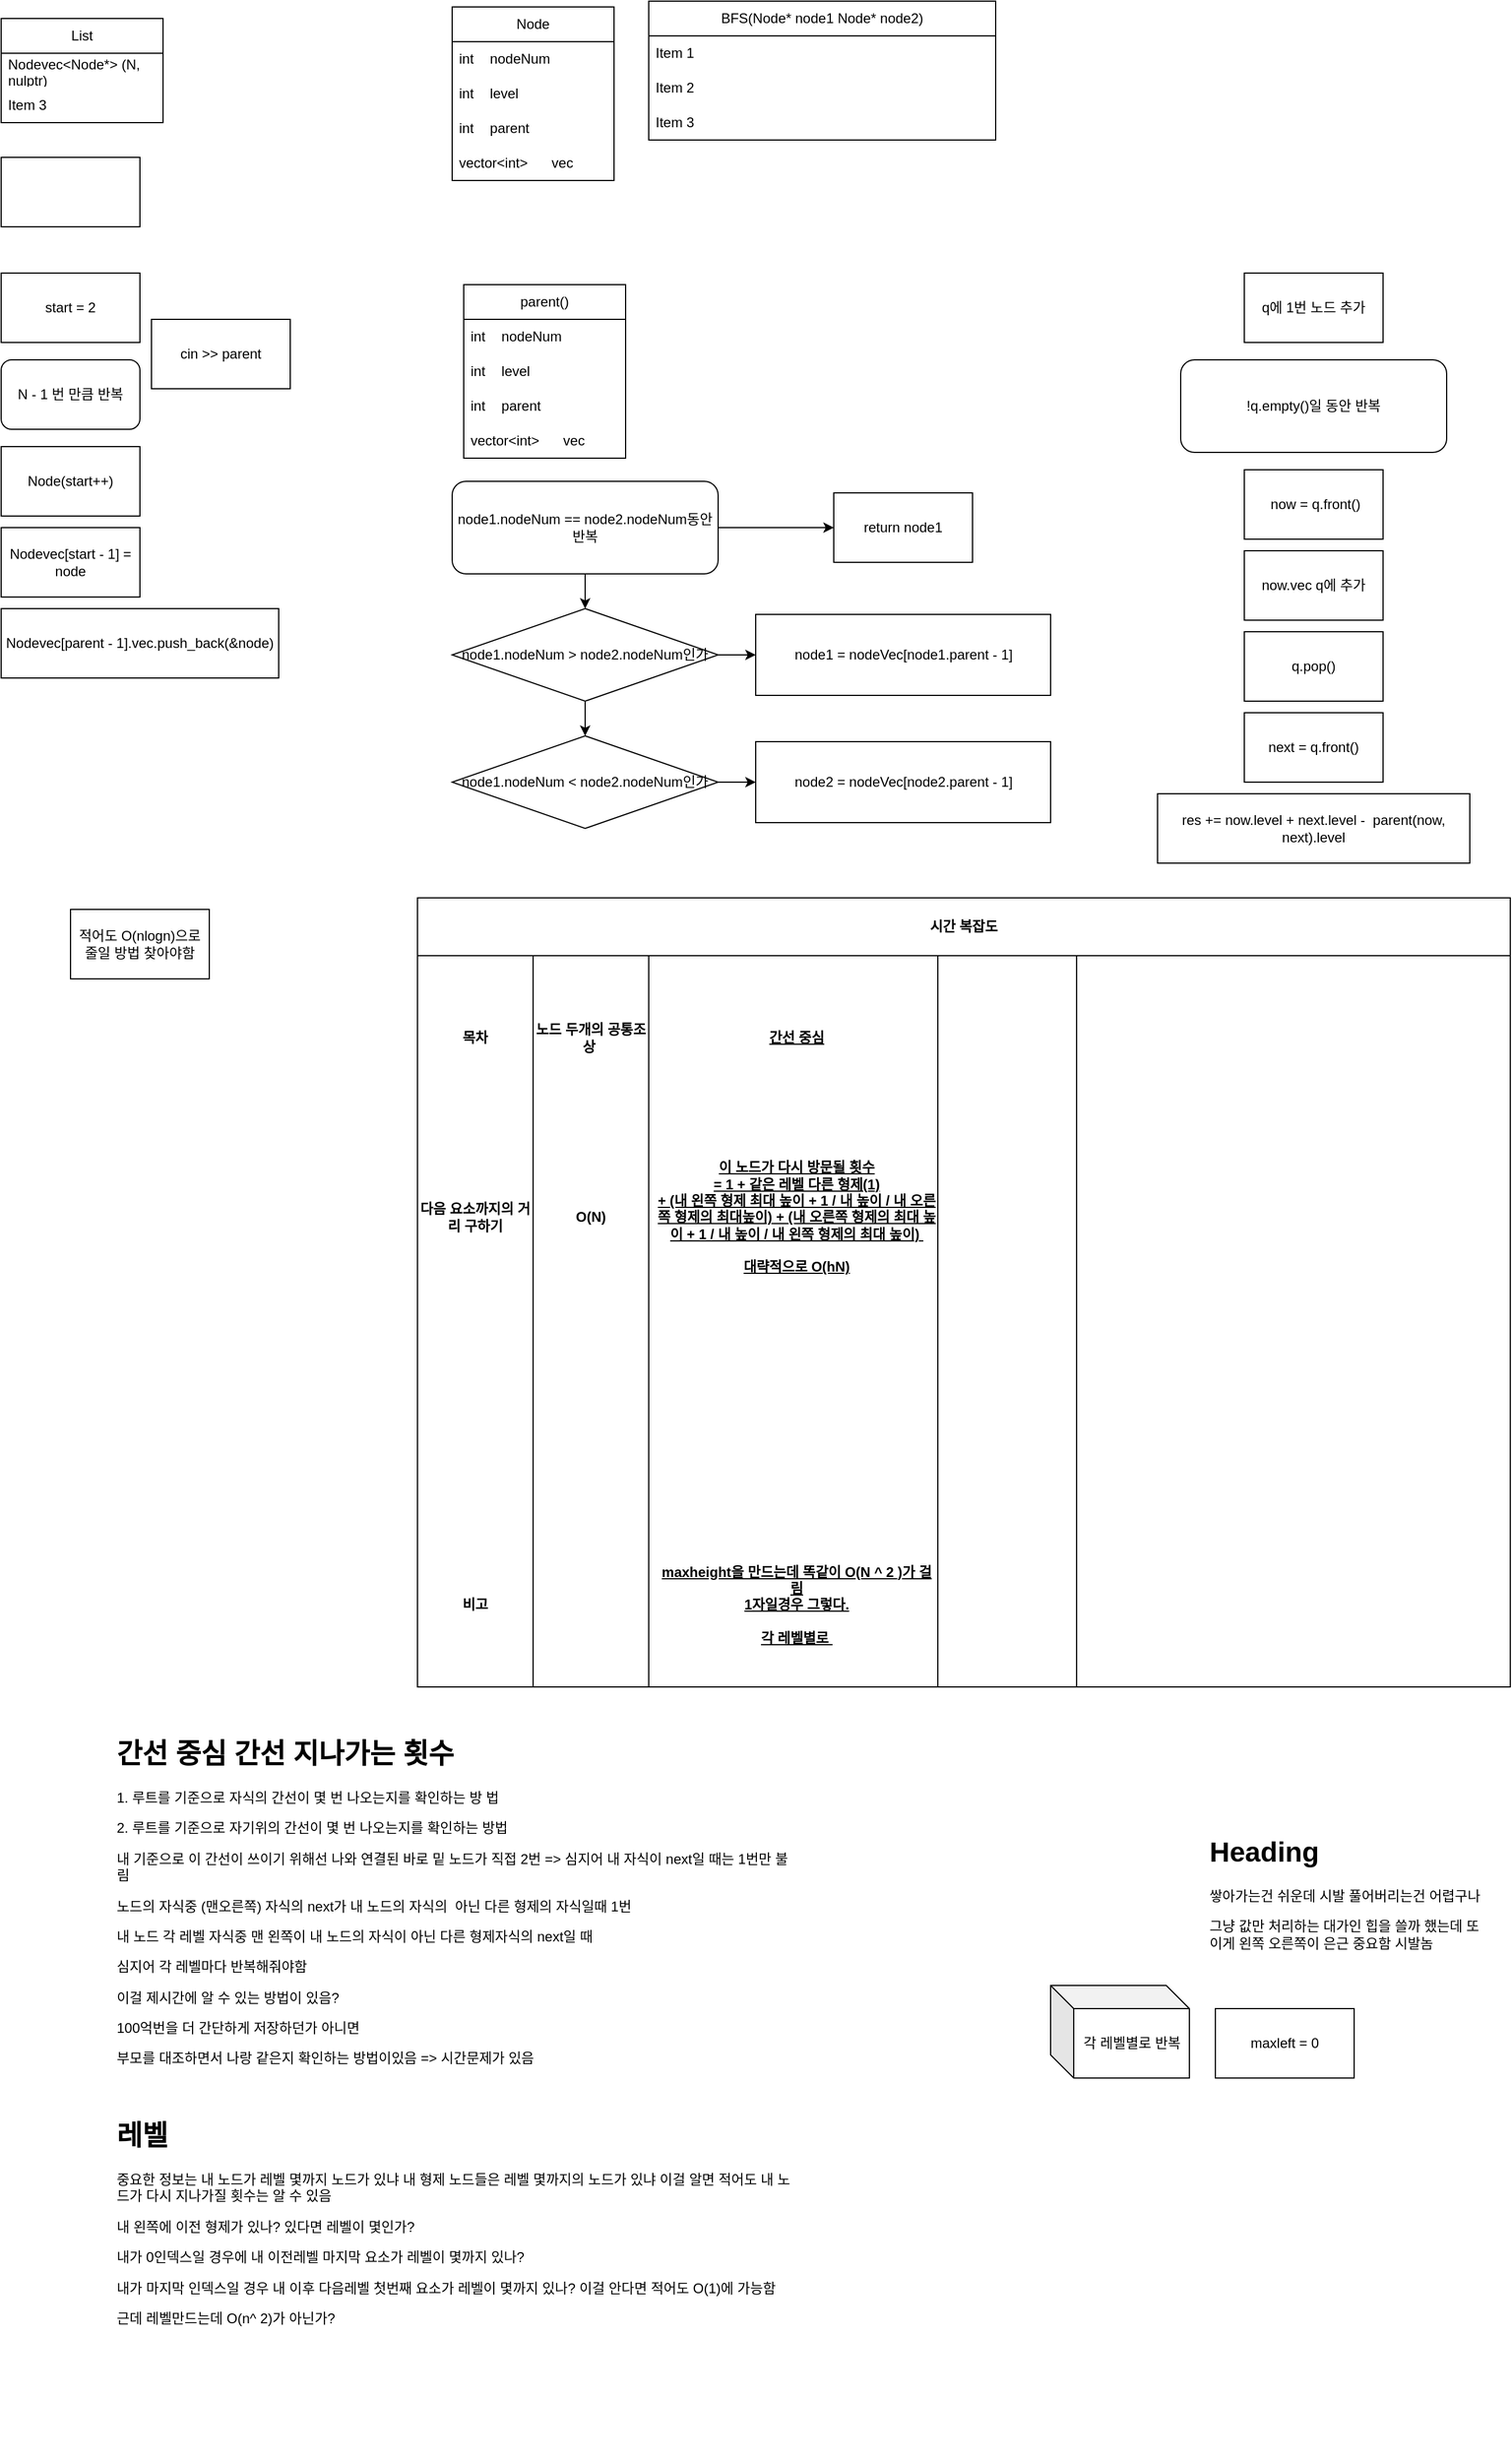 <mxfile version="22.1.2" type="device">
  <diagram name="페이지-1" id="ClO-R2YQsogOa_VZYLcQ">
    <mxGraphModel dx="1106" dy="806" grid="1" gridSize="10" guides="1" tooltips="1" connect="1" arrows="1" fold="1" page="1" pageScale="1" pageWidth="827" pageHeight="1169" math="0" shadow="0">
      <root>
        <mxCell id="0" />
        <mxCell id="1" parent="0" />
        <mxCell id="__8k_Y0SE8ekspQ6roql-2" value="N - 1 번 만큼 반복" style="rounded=1;whiteSpace=wrap;html=1;" vertex="1" parent="1">
          <mxGeometry x="100" y="325" width="120" height="60" as="geometry" />
        </mxCell>
        <mxCell id="__8k_Y0SE8ekspQ6roql-3" value="BFS(Node* node1 Node* node2)" style="swimlane;fontStyle=0;childLayout=stackLayout;horizontal=1;startSize=30;horizontalStack=0;resizeParent=1;resizeParentMax=0;resizeLast=0;collapsible=1;marginBottom=0;whiteSpace=wrap;html=1;" vertex="1" parent="1">
          <mxGeometry x="660" y="15" width="300" height="120" as="geometry" />
        </mxCell>
        <mxCell id="__8k_Y0SE8ekspQ6roql-4" value="Item 1" style="text;strokeColor=none;fillColor=none;align=left;verticalAlign=middle;spacingLeft=4;spacingRight=4;overflow=hidden;points=[[0,0.5],[1,0.5]];portConstraint=eastwest;rotatable=0;whiteSpace=wrap;html=1;" vertex="1" parent="__8k_Y0SE8ekspQ6roql-3">
          <mxGeometry y="30" width="300" height="30" as="geometry" />
        </mxCell>
        <mxCell id="__8k_Y0SE8ekspQ6roql-5" value="Item 2" style="text;strokeColor=none;fillColor=none;align=left;verticalAlign=middle;spacingLeft=4;spacingRight=4;overflow=hidden;points=[[0,0.5],[1,0.5]];portConstraint=eastwest;rotatable=0;whiteSpace=wrap;html=1;" vertex="1" parent="__8k_Y0SE8ekspQ6roql-3">
          <mxGeometry y="60" width="300" height="30" as="geometry" />
        </mxCell>
        <mxCell id="__8k_Y0SE8ekspQ6roql-6" value="Item 3" style="text;strokeColor=none;fillColor=none;align=left;verticalAlign=middle;spacingLeft=4;spacingRight=4;overflow=hidden;points=[[0,0.5],[1,0.5]];portConstraint=eastwest;rotatable=0;whiteSpace=wrap;html=1;" vertex="1" parent="__8k_Y0SE8ekspQ6roql-3">
          <mxGeometry y="90" width="300" height="30" as="geometry" />
        </mxCell>
        <mxCell id="__8k_Y0SE8ekspQ6roql-7" value="Node" style="swimlane;fontStyle=0;childLayout=stackLayout;horizontal=1;startSize=30;horizontalStack=0;resizeParent=1;resizeParentMax=0;resizeLast=0;collapsible=1;marginBottom=0;whiteSpace=wrap;html=1;" vertex="1" parent="1">
          <mxGeometry x="490" y="20" width="140" height="150" as="geometry" />
        </mxCell>
        <mxCell id="__8k_Y0SE8ekspQ6roql-8" value="int&lt;span style=&quot;white-space: pre;&quot;&gt;&#x9;&lt;/span&gt;nodeNum&amp;nbsp;" style="text;strokeColor=none;fillColor=none;align=left;verticalAlign=middle;spacingLeft=4;spacingRight=4;overflow=hidden;points=[[0,0.5],[1,0.5]];portConstraint=eastwest;rotatable=0;whiteSpace=wrap;html=1;" vertex="1" parent="__8k_Y0SE8ekspQ6roql-7">
          <mxGeometry y="30" width="140" height="30" as="geometry" />
        </mxCell>
        <mxCell id="__8k_Y0SE8ekspQ6roql-31" value="int&lt;span style=&quot;white-space: pre;&quot;&gt;&#x9;&lt;/span&gt;level&amp;nbsp;" style="text;strokeColor=none;fillColor=none;align=left;verticalAlign=middle;spacingLeft=4;spacingRight=4;overflow=hidden;points=[[0,0.5],[1,0.5]];portConstraint=eastwest;rotatable=0;whiteSpace=wrap;html=1;" vertex="1" parent="__8k_Y0SE8ekspQ6roql-7">
          <mxGeometry y="60" width="140" height="30" as="geometry" />
        </mxCell>
        <mxCell id="__8k_Y0SE8ekspQ6roql-32" value="int&lt;span style=&quot;white-space: pre;&quot;&gt;&#x9;&lt;/span&gt;parent" style="text;strokeColor=none;fillColor=none;align=left;verticalAlign=middle;spacingLeft=4;spacingRight=4;overflow=hidden;points=[[0,0.5],[1,0.5]];portConstraint=eastwest;rotatable=0;whiteSpace=wrap;html=1;" vertex="1" parent="__8k_Y0SE8ekspQ6roql-7">
          <mxGeometry y="90" width="140" height="30" as="geometry" />
        </mxCell>
        <mxCell id="__8k_Y0SE8ekspQ6roql-9" value="vector&amp;lt;int&amp;gt;&lt;span style=&quot;white-space: pre;&quot;&gt;&#x9;&lt;/span&gt;vec" style="text;strokeColor=none;fillColor=none;align=left;verticalAlign=middle;spacingLeft=4;spacingRight=4;overflow=hidden;points=[[0,0.5],[1,0.5]];portConstraint=eastwest;rotatable=0;whiteSpace=wrap;html=1;" vertex="1" parent="__8k_Y0SE8ekspQ6roql-7">
          <mxGeometry y="120" width="140" height="30" as="geometry" />
        </mxCell>
        <mxCell id="__8k_Y0SE8ekspQ6roql-11" value="start = 2" style="rounded=0;whiteSpace=wrap;html=1;" vertex="1" parent="1">
          <mxGeometry x="100" y="250" width="120" height="60" as="geometry" />
        </mxCell>
        <mxCell id="__8k_Y0SE8ekspQ6roql-12" value="List" style="swimlane;fontStyle=0;childLayout=stackLayout;horizontal=1;startSize=30;horizontalStack=0;resizeParent=1;resizeParentMax=0;resizeLast=0;collapsible=1;marginBottom=0;whiteSpace=wrap;html=1;" vertex="1" parent="1">
          <mxGeometry x="100" y="30" width="140" height="90" as="geometry" />
        </mxCell>
        <mxCell id="__8k_Y0SE8ekspQ6roql-14" value="Nodevec&amp;lt;Node*&amp;gt; (N, nulptr)" style="text;strokeColor=none;fillColor=none;align=left;verticalAlign=middle;spacingLeft=4;spacingRight=4;overflow=hidden;points=[[0,0.5],[1,0.5]];portConstraint=eastwest;rotatable=0;whiteSpace=wrap;html=1;" vertex="1" parent="__8k_Y0SE8ekspQ6roql-12">
          <mxGeometry y="30" width="140" height="30" as="geometry" />
        </mxCell>
        <mxCell id="__8k_Y0SE8ekspQ6roql-15" value="Item 3" style="text;strokeColor=none;fillColor=none;align=left;verticalAlign=middle;spacingLeft=4;spacingRight=4;overflow=hidden;points=[[0,0.5],[1,0.5]];portConstraint=eastwest;rotatable=0;whiteSpace=wrap;html=1;" vertex="1" parent="__8k_Y0SE8ekspQ6roql-12">
          <mxGeometry y="60" width="140" height="30" as="geometry" />
        </mxCell>
        <mxCell id="__8k_Y0SE8ekspQ6roql-16" value="" style="whiteSpace=wrap;html=1;" vertex="1" parent="1">
          <mxGeometry x="100" y="150" width="120" height="60" as="geometry" />
        </mxCell>
        <mxCell id="__8k_Y0SE8ekspQ6roql-17" value="Node(start++)" style="whiteSpace=wrap;html=1;" vertex="1" parent="1">
          <mxGeometry x="100" y="400" width="120" height="60" as="geometry" />
        </mxCell>
        <mxCell id="__8k_Y0SE8ekspQ6roql-18" value="Nodevec[parent - 1].vec.push_back(&amp;amp;node)" style="whiteSpace=wrap;html=1;" vertex="1" parent="1">
          <mxGeometry x="100" y="540" width="240" height="60" as="geometry" />
        </mxCell>
        <mxCell id="__8k_Y0SE8ekspQ6roql-19" value="cin &amp;gt;&amp;gt; parent" style="whiteSpace=wrap;html=1;" vertex="1" parent="1">
          <mxGeometry x="230" y="290" width="120" height="60" as="geometry" />
        </mxCell>
        <mxCell id="__8k_Y0SE8ekspQ6roql-20" value="Nodevec[start - 1] = node" style="whiteSpace=wrap;html=1;" vertex="1" parent="1">
          <mxGeometry x="100" y="470" width="120" height="60" as="geometry" />
        </mxCell>
        <mxCell id="__8k_Y0SE8ekspQ6roql-26" value="" style="edgeStyle=orthogonalEdgeStyle;rounded=0;orthogonalLoop=1;jettySize=auto;html=1;" edge="1" parent="1" source="__8k_Y0SE8ekspQ6roql-23" target="__8k_Y0SE8ekspQ6roql-24">
          <mxGeometry relative="1" as="geometry" />
        </mxCell>
        <mxCell id="__8k_Y0SE8ekspQ6roql-29" value="" style="edgeStyle=orthogonalEdgeStyle;rounded=0;orthogonalLoop=1;jettySize=auto;html=1;" edge="1" parent="1" source="__8k_Y0SE8ekspQ6roql-23" target="__8k_Y0SE8ekspQ6roql-28">
          <mxGeometry relative="1" as="geometry" />
        </mxCell>
        <mxCell id="__8k_Y0SE8ekspQ6roql-23" value="node1.nodeNum == node2.nodeNum동안 반복" style="whiteSpace=wrap;html=1;rounded=1;" vertex="1" parent="1">
          <mxGeometry x="490" y="430" width="230" height="80" as="geometry" />
        </mxCell>
        <mxCell id="__8k_Y0SE8ekspQ6roql-27" value="" style="edgeStyle=orthogonalEdgeStyle;rounded=0;orthogonalLoop=1;jettySize=auto;html=1;" edge="1" parent="1" source="__8k_Y0SE8ekspQ6roql-24" target="__8k_Y0SE8ekspQ6roql-25">
          <mxGeometry relative="1" as="geometry" />
        </mxCell>
        <mxCell id="__8k_Y0SE8ekspQ6roql-35" value="" style="edgeStyle=orthogonalEdgeStyle;rounded=0;orthogonalLoop=1;jettySize=auto;html=1;" edge="1" parent="1" source="__8k_Y0SE8ekspQ6roql-24" target="__8k_Y0SE8ekspQ6roql-30">
          <mxGeometry relative="1" as="geometry" />
        </mxCell>
        <mxCell id="__8k_Y0SE8ekspQ6roql-24" value="node1.nodeNum &amp;gt; node2.nodeNum인가" style="rhombus;whiteSpace=wrap;html=1;" vertex="1" parent="1">
          <mxGeometry x="490" y="540" width="230" height="80" as="geometry" />
        </mxCell>
        <mxCell id="__8k_Y0SE8ekspQ6roql-34" value="" style="edgeStyle=orthogonalEdgeStyle;rounded=0;orthogonalLoop=1;jettySize=auto;html=1;" edge="1" parent="1" source="__8k_Y0SE8ekspQ6roql-25" target="__8k_Y0SE8ekspQ6roql-33">
          <mxGeometry relative="1" as="geometry" />
        </mxCell>
        <mxCell id="__8k_Y0SE8ekspQ6roql-25" value="node1.nodeNum &amp;lt; node2.nodeNum인가" style="rhombus;whiteSpace=wrap;html=1;" vertex="1" parent="1">
          <mxGeometry x="490" y="650" width="230" height="80" as="geometry" />
        </mxCell>
        <mxCell id="__8k_Y0SE8ekspQ6roql-28" value="return node1" style="whiteSpace=wrap;html=1;" vertex="1" parent="1">
          <mxGeometry x="820" y="440" width="120" height="60" as="geometry" />
        </mxCell>
        <mxCell id="__8k_Y0SE8ekspQ6roql-30" value="node1 = nodeVec[node1.parent - 1]" style="whiteSpace=wrap;html=1;" vertex="1" parent="1">
          <mxGeometry x="752.5" y="545" width="255" height="70" as="geometry" />
        </mxCell>
        <mxCell id="__8k_Y0SE8ekspQ6roql-33" value="node2 = nodeVec[node2.parent - 1]" style="whiteSpace=wrap;html=1;" vertex="1" parent="1">
          <mxGeometry x="752.5" y="655" width="255" height="70" as="geometry" />
        </mxCell>
        <mxCell id="__8k_Y0SE8ekspQ6roql-37" value="q에 1번 노드 추가" style="rounded=0;whiteSpace=wrap;html=1;" vertex="1" parent="1">
          <mxGeometry x="1175" y="250" width="120" height="60" as="geometry" />
        </mxCell>
        <mxCell id="__8k_Y0SE8ekspQ6roql-40" value="!q.empty()일 동안 반복" style="whiteSpace=wrap;html=1;rounded=1;" vertex="1" parent="1">
          <mxGeometry x="1120" y="325" width="230" height="80" as="geometry" />
        </mxCell>
        <mxCell id="__8k_Y0SE8ekspQ6roql-41" value="&amp;nbsp;now = q.front()" style="rounded=0;whiteSpace=wrap;html=1;" vertex="1" parent="1">
          <mxGeometry x="1175" y="420" width="120" height="60" as="geometry" />
        </mxCell>
        <mxCell id="__8k_Y0SE8ekspQ6roql-42" value="now.vec q에 추가" style="rounded=0;whiteSpace=wrap;html=1;" vertex="1" parent="1">
          <mxGeometry x="1175" y="490" width="120" height="60" as="geometry" />
        </mxCell>
        <mxCell id="__8k_Y0SE8ekspQ6roql-43" value="q.pop()" style="rounded=0;whiteSpace=wrap;html=1;" vertex="1" parent="1">
          <mxGeometry x="1175" y="560" width="120" height="60" as="geometry" />
        </mxCell>
        <mxCell id="__8k_Y0SE8ekspQ6roql-44" value="next = q.front()" style="whiteSpace=wrap;html=1;" vertex="1" parent="1">
          <mxGeometry x="1175" y="630" width="120" height="60" as="geometry" />
        </mxCell>
        <mxCell id="__8k_Y0SE8ekspQ6roql-45" value="res += now.level + next.level -&amp;nbsp; parent(now, next).level" style="whiteSpace=wrap;html=1;" vertex="1" parent="1">
          <mxGeometry x="1100" y="700" width="270" height="60" as="geometry" />
        </mxCell>
        <mxCell id="__8k_Y0SE8ekspQ6roql-47" value="parent()" style="swimlane;fontStyle=0;childLayout=stackLayout;horizontal=1;startSize=30;horizontalStack=0;resizeParent=1;resizeParentMax=0;resizeLast=0;collapsible=1;marginBottom=0;whiteSpace=wrap;html=1;" vertex="1" parent="1">
          <mxGeometry x="500" y="260" width="140" height="150" as="geometry" />
        </mxCell>
        <mxCell id="__8k_Y0SE8ekspQ6roql-48" value="int&lt;span style=&quot;white-space: pre;&quot;&gt;&#x9;&lt;/span&gt;nodeNum&amp;nbsp;" style="text;strokeColor=none;fillColor=none;align=left;verticalAlign=middle;spacingLeft=4;spacingRight=4;overflow=hidden;points=[[0,0.5],[1,0.5]];portConstraint=eastwest;rotatable=0;whiteSpace=wrap;html=1;" vertex="1" parent="__8k_Y0SE8ekspQ6roql-47">
          <mxGeometry y="30" width="140" height="30" as="geometry" />
        </mxCell>
        <mxCell id="__8k_Y0SE8ekspQ6roql-49" value="int&lt;span style=&quot;white-space: pre;&quot;&gt;&#x9;&lt;/span&gt;level&amp;nbsp;" style="text;strokeColor=none;fillColor=none;align=left;verticalAlign=middle;spacingLeft=4;spacingRight=4;overflow=hidden;points=[[0,0.5],[1,0.5]];portConstraint=eastwest;rotatable=0;whiteSpace=wrap;html=1;" vertex="1" parent="__8k_Y0SE8ekspQ6roql-47">
          <mxGeometry y="60" width="140" height="30" as="geometry" />
        </mxCell>
        <mxCell id="__8k_Y0SE8ekspQ6roql-50" value="int&lt;span style=&quot;white-space: pre;&quot;&gt;&#x9;&lt;/span&gt;parent" style="text;strokeColor=none;fillColor=none;align=left;verticalAlign=middle;spacingLeft=4;spacingRight=4;overflow=hidden;points=[[0,0.5],[1,0.5]];portConstraint=eastwest;rotatable=0;whiteSpace=wrap;html=1;" vertex="1" parent="__8k_Y0SE8ekspQ6roql-47">
          <mxGeometry y="90" width="140" height="30" as="geometry" />
        </mxCell>
        <mxCell id="__8k_Y0SE8ekspQ6roql-51" value="vector&amp;lt;int&amp;gt;&lt;span style=&quot;white-space: pre;&quot;&gt;&#x9;&lt;/span&gt;vec" style="text;strokeColor=none;fillColor=none;align=left;verticalAlign=middle;spacingLeft=4;spacingRight=4;overflow=hidden;points=[[0,0.5],[1,0.5]];portConstraint=eastwest;rotatable=0;whiteSpace=wrap;html=1;" vertex="1" parent="__8k_Y0SE8ekspQ6roql-47">
          <mxGeometry y="120" width="140" height="30" as="geometry" />
        </mxCell>
        <mxCell id="__8k_Y0SE8ekspQ6roql-53" value="적어도 O(nlogn)으로 줄일 방법 찾아야함" style="whiteSpace=wrap;html=1;" vertex="1" parent="1">
          <mxGeometry x="160" y="800" width="120" height="60" as="geometry" />
        </mxCell>
        <mxCell id="__8k_Y0SE8ekspQ6roql-54" value="시간 복잡도" style="shape=table;startSize=50;container=1;collapsible=1;childLayout=tableLayout;fixedRows=3;rowLines=0;fontStyle=1;align=center;resizeLast=1;html=1;whiteSpace=wrap;" vertex="1" parent="1">
          <mxGeometry x="460" y="790" width="945" height="682" as="geometry" />
        </mxCell>
        <mxCell id="__8k_Y0SE8ekspQ6roql-55" style="shape=tableRow;horizontal=0;startSize=0;swimlaneHead=0;swimlaneBody=0;fillColor=none;collapsible=0;dropTarget=0;points=[[0,0.5],[1,0.5]];portConstraint=eastwest;top=0;left=0;right=0;bottom=0;html=1;align=center;" vertex="1" parent="__8k_Y0SE8ekspQ6roql-54">
          <mxGeometry y="50" width="945" height="142" as="geometry" />
        </mxCell>
        <mxCell id="__8k_Y0SE8ekspQ6roql-56" value="목차" style="shape=partialRectangle;connectable=0;fillColor=none;top=0;left=0;bottom=0;right=0;fontStyle=1;overflow=hidden;html=1;whiteSpace=wrap;align=center;" vertex="1" parent="__8k_Y0SE8ekspQ6roql-55">
          <mxGeometry width="100" height="142" as="geometry">
            <mxRectangle width="100" height="142" as="alternateBounds" />
          </mxGeometry>
        </mxCell>
        <mxCell id="__8k_Y0SE8ekspQ6roql-57" value="노드 두개의 공통조상&amp;nbsp;" style="shape=partialRectangle;connectable=0;fillColor=none;top=0;left=0;bottom=0;right=0;fontStyle=1;overflow=hidden;html=1;whiteSpace=wrap;align=center;flipH=1;" vertex="1" parent="__8k_Y0SE8ekspQ6roql-55">
          <mxGeometry x="100" width="100" height="142" as="geometry">
            <mxRectangle width="100" height="142" as="alternateBounds" />
          </mxGeometry>
        </mxCell>
        <mxCell id="__8k_Y0SE8ekspQ6roql-58" value="간선 중심" style="shape=partialRectangle;connectable=0;fillColor=none;top=0;left=0;bottom=0;right=0;align=center;spacingLeft=6;fontStyle=5;overflow=hidden;html=1;whiteSpace=wrap;flipH=1;" vertex="1" parent="__8k_Y0SE8ekspQ6roql-55">
          <mxGeometry x="200" width="250" height="142" as="geometry">
            <mxRectangle width="250" height="142" as="alternateBounds" />
          </mxGeometry>
        </mxCell>
        <mxCell id="__8k_Y0SE8ekspQ6roql-59" value="" style="shape=partialRectangle;connectable=0;fillColor=none;top=0;left=0;bottom=0;right=0;align=center;spacingLeft=6;fontStyle=5;overflow=hidden;html=1;whiteSpace=wrap;flipH=1;" vertex="1" parent="__8k_Y0SE8ekspQ6roql-55">
          <mxGeometry x="450" width="120" height="142" as="geometry">
            <mxRectangle width="120" height="142" as="alternateBounds" />
          </mxGeometry>
        </mxCell>
        <mxCell id="__8k_Y0SE8ekspQ6roql-60" value="" style="shape=partialRectangle;connectable=0;fillColor=none;top=0;left=0;bottom=0;right=0;align=center;spacingLeft=6;fontStyle=5;overflow=hidden;html=1;whiteSpace=wrap;flipH=1;" vertex="1" parent="__8k_Y0SE8ekspQ6roql-55">
          <mxGeometry x="570" width="375" height="142" as="geometry">
            <mxRectangle width="375" height="142" as="alternateBounds" />
          </mxGeometry>
        </mxCell>
        <mxCell id="__8k_Y0SE8ekspQ6roql-64" style="shape=tableRow;horizontal=0;startSize=0;swimlaneHead=0;swimlaneBody=0;fillColor=none;collapsible=0;dropTarget=0;points=[[0,0.5],[1,0.5]];portConstraint=eastwest;top=0;left=0;right=0;bottom=0;html=1;align=center;" vertex="1" parent="__8k_Y0SE8ekspQ6roql-54">
          <mxGeometry y="192" width="945" height="168" as="geometry" />
        </mxCell>
        <mxCell id="__8k_Y0SE8ekspQ6roql-65" value="다음 요소까지의 거리 구하기" style="shape=partialRectangle;connectable=0;fillColor=none;top=0;left=0;bottom=0;right=0;fontStyle=1;overflow=hidden;html=1;whiteSpace=wrap;align=center;" vertex="1" parent="__8k_Y0SE8ekspQ6roql-64">
          <mxGeometry width="100" height="168" as="geometry">
            <mxRectangle width="100" height="168" as="alternateBounds" />
          </mxGeometry>
        </mxCell>
        <mxCell id="__8k_Y0SE8ekspQ6roql-66" value="O(N)" style="shape=partialRectangle;connectable=0;fillColor=none;top=0;left=0;bottom=0;right=0;fontStyle=1;overflow=hidden;html=1;whiteSpace=wrap;align=center;flipH=1;" vertex="1" parent="__8k_Y0SE8ekspQ6roql-64">
          <mxGeometry x="100" width="100" height="168" as="geometry">
            <mxRectangle width="100" height="168" as="alternateBounds" />
          </mxGeometry>
        </mxCell>
        <mxCell id="__8k_Y0SE8ekspQ6roql-67" value="이 노드가 다시 방문될 횟수&lt;br&gt;= 1 + 같은 레벨 다른 형제(1)&lt;br&gt;+ (내 왼쪽 형제 최대 높이 + 1 / 내 높이 / 내 오른쪽 형제의 최대높이) + (내 오른쪽 형제의 최대 높이 + 1 / 내 높이 / 내 왼쪽 형제의 최대 높이)&amp;nbsp;&lt;br&gt;&lt;br&gt;대략적으로 O(hN)" style="shape=partialRectangle;connectable=0;fillColor=none;top=0;left=0;bottom=0;right=0;align=center;spacingLeft=6;fontStyle=5;overflow=hidden;html=1;whiteSpace=wrap;flipH=1;" vertex="1" parent="__8k_Y0SE8ekspQ6roql-64">
          <mxGeometry x="200" width="250" height="168" as="geometry">
            <mxRectangle width="250" height="168" as="alternateBounds" />
          </mxGeometry>
        </mxCell>
        <mxCell id="__8k_Y0SE8ekspQ6roql-68" value="" style="shape=partialRectangle;connectable=0;fillColor=none;top=0;left=0;bottom=0;right=0;align=center;spacingLeft=6;fontStyle=5;overflow=hidden;html=1;whiteSpace=wrap;flipH=1;" vertex="1" parent="__8k_Y0SE8ekspQ6roql-64">
          <mxGeometry x="450" width="120" height="168" as="geometry">
            <mxRectangle width="120" height="168" as="alternateBounds" />
          </mxGeometry>
        </mxCell>
        <mxCell id="__8k_Y0SE8ekspQ6roql-69" value="" style="shape=partialRectangle;connectable=0;fillColor=none;top=0;left=0;bottom=0;right=0;align=center;spacingLeft=6;fontStyle=5;overflow=hidden;html=1;whiteSpace=wrap;flipH=1;" vertex="1" parent="__8k_Y0SE8ekspQ6roql-64">
          <mxGeometry x="570" width="375" height="168" as="geometry">
            <mxRectangle width="375" height="168" as="alternateBounds" />
          </mxGeometry>
        </mxCell>
        <mxCell id="__8k_Y0SE8ekspQ6roql-73" value="" style="shape=tableRow;horizontal=0;startSize=0;swimlaneHead=0;swimlaneBody=0;fillColor=none;collapsible=0;dropTarget=0;points=[[0,0.5],[1,0.5]];portConstraint=eastwest;top=0;left=0;right=0;bottom=0;html=1;align=center;" vertex="1" parent="__8k_Y0SE8ekspQ6roql-54">
          <mxGeometry y="360" width="945" height="179" as="geometry" />
        </mxCell>
        <mxCell id="__8k_Y0SE8ekspQ6roql-74" value="" style="shape=partialRectangle;connectable=0;fillColor=none;top=0;left=0;bottom=0;right=0;fontStyle=1;overflow=hidden;html=1;whiteSpace=wrap;align=center;" vertex="1" parent="__8k_Y0SE8ekspQ6roql-73">
          <mxGeometry width="100" height="179" as="geometry">
            <mxRectangle width="100" height="179" as="alternateBounds" />
          </mxGeometry>
        </mxCell>
        <mxCell id="__8k_Y0SE8ekspQ6roql-75" value="" style="shape=partialRectangle;connectable=0;fillColor=none;top=0;left=0;bottom=0;right=0;fontStyle=1;overflow=hidden;html=1;whiteSpace=wrap;align=center;flipH=1;" vertex="1" parent="__8k_Y0SE8ekspQ6roql-73">
          <mxGeometry x="100" width="100" height="179" as="geometry">
            <mxRectangle width="100" height="179" as="alternateBounds" />
          </mxGeometry>
        </mxCell>
        <mxCell id="__8k_Y0SE8ekspQ6roql-76" value="" style="shape=partialRectangle;connectable=0;fillColor=none;top=0;left=0;bottom=0;right=0;align=center;spacingLeft=6;fontStyle=5;overflow=hidden;html=1;whiteSpace=wrap;flipH=1;" vertex="1" parent="__8k_Y0SE8ekspQ6roql-73">
          <mxGeometry x="200" width="250" height="179" as="geometry">
            <mxRectangle width="250" height="179" as="alternateBounds" />
          </mxGeometry>
        </mxCell>
        <mxCell id="__8k_Y0SE8ekspQ6roql-77" value="" style="shape=partialRectangle;connectable=0;fillColor=none;top=0;left=0;bottom=0;right=0;align=center;spacingLeft=6;fontStyle=5;overflow=hidden;html=1;whiteSpace=wrap;flipH=1;" vertex="1" parent="__8k_Y0SE8ekspQ6roql-73">
          <mxGeometry x="450" width="120" height="179" as="geometry">
            <mxRectangle width="120" height="179" as="alternateBounds" />
          </mxGeometry>
        </mxCell>
        <mxCell id="__8k_Y0SE8ekspQ6roql-78" value="" style="shape=partialRectangle;connectable=0;fillColor=none;top=0;left=0;bottom=0;right=0;align=center;spacingLeft=6;fontStyle=5;overflow=hidden;html=1;whiteSpace=wrap;flipH=1;" vertex="1" parent="__8k_Y0SE8ekspQ6roql-73">
          <mxGeometry x="570" width="375" height="179" as="geometry">
            <mxRectangle width="375" height="179" as="alternateBounds" />
          </mxGeometry>
        </mxCell>
        <mxCell id="__8k_Y0SE8ekspQ6roql-127" style="shape=tableRow;horizontal=0;startSize=0;swimlaneHead=0;swimlaneBody=0;fillColor=none;collapsible=0;dropTarget=0;points=[[0,0.5],[1,0.5]];portConstraint=eastwest;top=0;left=0;right=0;bottom=0;html=1;align=center;" vertex="1" parent="__8k_Y0SE8ekspQ6roql-54">
          <mxGeometry y="539" width="945" height="143" as="geometry" />
        </mxCell>
        <mxCell id="__8k_Y0SE8ekspQ6roql-128" value="비고" style="shape=partialRectangle;connectable=0;fillColor=none;top=0;left=0;bottom=0;right=0;fontStyle=1;overflow=hidden;html=1;whiteSpace=wrap;align=center;" vertex="1" parent="__8k_Y0SE8ekspQ6roql-127">
          <mxGeometry width="100" height="143" as="geometry">
            <mxRectangle width="100" height="143" as="alternateBounds" />
          </mxGeometry>
        </mxCell>
        <mxCell id="__8k_Y0SE8ekspQ6roql-129" style="shape=partialRectangle;connectable=0;fillColor=none;top=0;left=0;bottom=0;right=0;fontStyle=1;overflow=hidden;html=1;whiteSpace=wrap;align=center;flipH=1;" vertex="1" parent="__8k_Y0SE8ekspQ6roql-127">
          <mxGeometry x="100" width="100" height="143" as="geometry">
            <mxRectangle width="100" height="143" as="alternateBounds" />
          </mxGeometry>
        </mxCell>
        <mxCell id="__8k_Y0SE8ekspQ6roql-130" value="maxheight을 만드는데 똑같이 O(N ^ 2 )가 걸림&lt;br&gt;1자일경우 그렇다.&lt;br&gt;&lt;br&gt;각 레벨별로&amp;nbsp;" style="shape=partialRectangle;connectable=0;fillColor=none;top=0;left=0;bottom=0;right=0;align=center;spacingLeft=6;fontStyle=5;overflow=hidden;html=1;whiteSpace=wrap;flipH=1;" vertex="1" parent="__8k_Y0SE8ekspQ6roql-127">
          <mxGeometry x="200" width="250" height="143" as="geometry">
            <mxRectangle width="250" height="143" as="alternateBounds" />
          </mxGeometry>
        </mxCell>
        <mxCell id="__8k_Y0SE8ekspQ6roql-131" style="shape=partialRectangle;connectable=0;fillColor=none;top=0;left=0;bottom=0;right=0;align=center;spacingLeft=6;fontStyle=5;overflow=hidden;html=1;whiteSpace=wrap;flipH=1;" vertex="1" parent="__8k_Y0SE8ekspQ6roql-127">
          <mxGeometry x="450" width="120" height="143" as="geometry">
            <mxRectangle width="120" height="143" as="alternateBounds" />
          </mxGeometry>
        </mxCell>
        <mxCell id="__8k_Y0SE8ekspQ6roql-132" style="shape=partialRectangle;connectable=0;fillColor=none;top=0;left=0;bottom=0;right=0;align=center;spacingLeft=6;fontStyle=5;overflow=hidden;html=1;whiteSpace=wrap;flipH=1;" vertex="1" parent="__8k_Y0SE8ekspQ6roql-127">
          <mxGeometry x="570" width="375" height="143" as="geometry">
            <mxRectangle width="375" height="143" as="alternateBounds" />
          </mxGeometry>
        </mxCell>
        <mxCell id="__8k_Y0SE8ekspQ6roql-136" value="&lt;h1&gt;간선 중심 간선 지나가는 횟수&amp;nbsp;&lt;/h1&gt;&lt;p&gt;1. 루트를 기준으로 자식의 간선이 몇 번 나오는지를 확인하는 방 법&amp;nbsp;&amp;nbsp;&lt;/p&gt;&lt;p&gt;2. 루트를 기준으로 자기위의 간선이 몇 번 나오는지를 확인하는 방법&lt;/p&gt;&lt;p&gt;내 기준으로 이 간선이 쓰이기 위해선 나와 연결된 바로 밑 노드가 직접 2번 =&amp;gt; 심지어 내 자식이 next일 때는 1번만 불림&lt;/p&gt;&lt;p&gt;노드의 자식중 (맨오른쪽) 자식의 next가 내 노드의 자식의&amp;nbsp; 아닌 다른 형제의 자식일때 1번&amp;nbsp;&lt;/p&gt;&lt;p&gt;내 노드 각 레벨 자식중 맨 왼쪽이 내 노드의 자식이 아닌 다른 형제자식의 next일 때&amp;nbsp;&lt;/p&gt;&lt;p&gt;심지어 각 레벨마다 반복해줘야함&amp;nbsp;&lt;/p&gt;&lt;p&gt;이걸 제시간에 알 수 있는 방법이 있음?&amp;nbsp;&lt;/p&gt;&lt;p&gt;100억번을 더 간단하게 저장하던가 아니면&amp;nbsp;&lt;/p&gt;&lt;p&gt;부모를 대조하면서 나랑 같은지 확인하는 방법이있음 =&amp;gt; 시간문제가 있음&lt;/p&gt;" style="text;html=1;strokeColor=none;fillColor=none;spacing=5;spacingTop=-20;whiteSpace=wrap;overflow=hidden;rounded=0;" vertex="1" parent="1">
          <mxGeometry x="195" y="1510" width="595" height="300" as="geometry" />
        </mxCell>
        <mxCell id="__8k_Y0SE8ekspQ6roql-151" value="&lt;h1&gt;레벨&amp;nbsp;&lt;/h1&gt;&lt;p&gt;중요한 정보는 내 노드가 레벨 몇까지 노드가 있냐 내 형제 노드들은 레벨 몇까지의 노드가 있냐 이걸 알면 적어도 내 노드가 다시 지나가질 횟수는 알 수 있음&lt;/p&gt;&lt;p&gt;내 왼쪽에 이전 형제가 있나? 있다면 레벨이 몇인가?&amp;nbsp;&lt;/p&gt;&lt;p&gt;내가 0인덱스일 경우에 내 이전레벨 마지막 요소가 레벨이 몇까지 있나?&lt;/p&gt;&lt;p&gt;내가 마지막 인덱스일 경우 내 이후 다음레벨 첫번째 요소가 레벨이 몇까지 있나? 이걸 안다면 적어도 O(1)에 가능함&amp;nbsp;&lt;/p&gt;&lt;p&gt;근데 레벨만드는데 O(n^ 2)가 아닌가?&amp;nbsp;&lt;/p&gt;" style="text;html=1;strokeColor=none;fillColor=none;spacing=5;spacingTop=-20;whiteSpace=wrap;overflow=hidden;rounded=0;" vertex="1" parent="1">
          <mxGeometry x="195" y="1840" width="595" height="300" as="geometry" />
        </mxCell>
        <mxCell id="__8k_Y0SE8ekspQ6roql-152" value="각 레벨별로 반복" style="shape=cube;whiteSpace=wrap;html=1;boundedLbl=1;backgroundOutline=1;darkOpacity=0.05;darkOpacity2=0.1;" vertex="1" parent="1">
          <mxGeometry x="1007.5" y="1730" width="120" height="80" as="geometry" />
        </mxCell>
        <mxCell id="__8k_Y0SE8ekspQ6roql-154" value="maxleft = 0" style="rounded=0;whiteSpace=wrap;html=1;" vertex="1" parent="1">
          <mxGeometry x="1150" y="1750" width="120" height="60" as="geometry" />
        </mxCell>
        <mxCell id="__8k_Y0SE8ekspQ6roql-155" value="&lt;h1&gt;Heading&lt;/h1&gt;&lt;p&gt;쌓아가는건 쉬운데 시발 풀어버리는건 어렵구나&lt;/p&gt;&lt;p&gt;그냥 값만 처리하는 대가인 힙을 쓸까 했는데 또 이게 왼쪽 오른쪽이 은근 중요함 시발놈&lt;/p&gt;" style="text;html=1;strokeColor=none;fillColor=none;spacing=5;spacingTop=-20;whiteSpace=wrap;overflow=hidden;rounded=0;" vertex="1" parent="1">
          <mxGeometry x="1140" y="1595" width="255" height="130" as="geometry" />
        </mxCell>
      </root>
    </mxGraphModel>
  </diagram>
</mxfile>
